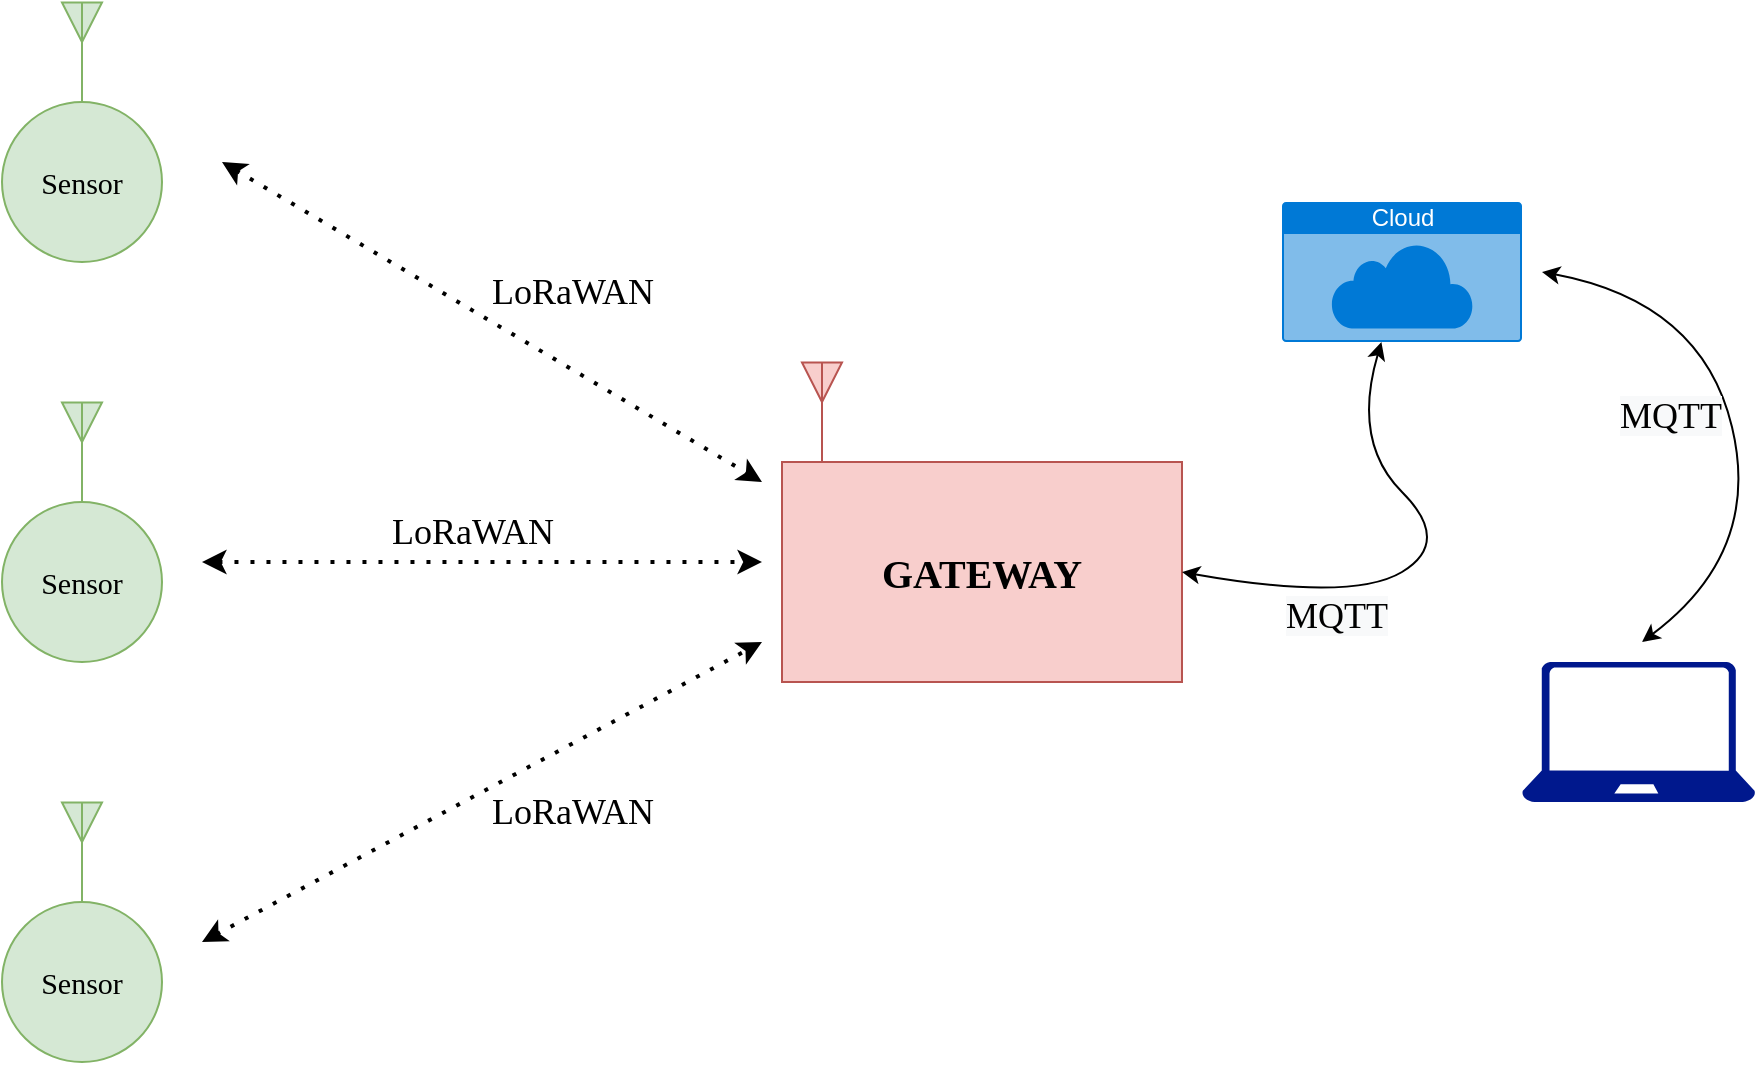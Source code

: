<mxfile version="14.2.4" type="github" pages="3">
  <diagram id="m4r_sEA798e7vU3h49Gg" name="System">
    <mxGraphModel dx="1358" dy="802" grid="1" gridSize="10" guides="1" tooltips="1" connect="1" arrows="1" fold="1" page="1" pageScale="1" pageWidth="1100" pageHeight="850" math="0" shadow="0">
      <root>
        <mxCell id="0" />
        <mxCell id="1" parent="0" />
        <mxCell id="t5k42LL-5QC9sisi8yzs-1" value="Sensor" style="ellipse;whiteSpace=wrap;html=1;aspect=fixed;fillColor=#d5e8d4;strokeColor=#82b366;fontFamily=Verdana;fontSize=15;" parent="1" vertex="1">
          <mxGeometry x="130" y="130" width="80" height="80" as="geometry" />
        </mxCell>
        <mxCell id="t5k42LL-5QC9sisi8yzs-2" value="" style="verticalLabelPosition=bottom;shadow=0;dashed=0;align=center;html=1;verticalAlign=top;shape=mxgraph.electrical.radio.aerial_-_antenna_2;fillColor=#d5e8d4;strokeColor=#82b366;fontFamily=Verdana;" parent="1" vertex="1">
          <mxGeometry x="160" y="80" width="20" height="50" as="geometry" />
        </mxCell>
        <mxCell id="t5k42LL-5QC9sisi8yzs-4" value="Sensor" style="ellipse;whiteSpace=wrap;html=1;aspect=fixed;fillColor=#d5e8d4;strokeColor=#82b366;fontFamily=Verdana;fontSize=15;" parent="1" vertex="1">
          <mxGeometry x="130" y="330" width="80" height="80" as="geometry" />
        </mxCell>
        <mxCell id="t5k42LL-5QC9sisi8yzs-5" value="" style="verticalLabelPosition=bottom;shadow=0;dashed=0;align=center;html=1;verticalAlign=top;shape=mxgraph.electrical.radio.aerial_-_antenna_2;fillColor=#d5e8d4;strokeColor=#82b366;fontFamily=Verdana;" parent="1" vertex="1">
          <mxGeometry x="160" y="280" width="20" height="50" as="geometry" />
        </mxCell>
        <mxCell id="t5k42LL-5QC9sisi8yzs-6" value="Sensor" style="ellipse;whiteSpace=wrap;html=1;aspect=fixed;fillColor=#d5e8d4;strokeColor=#82b366;fontFamily=Verdana;fontSize=15;" parent="1" vertex="1">
          <mxGeometry x="130" y="530" width="80" height="80" as="geometry" />
        </mxCell>
        <mxCell id="t5k42LL-5QC9sisi8yzs-7" value="" style="verticalLabelPosition=bottom;shadow=0;dashed=0;align=center;html=1;verticalAlign=top;shape=mxgraph.electrical.radio.aerial_-_antenna_2;fillColor=#d5e8d4;strokeColor=#82b366;fontFamily=Verdana;" parent="1" vertex="1">
          <mxGeometry x="160" y="480" width="20" height="50" as="geometry" />
        </mxCell>
        <mxCell id="t5k42LL-5QC9sisi8yzs-8" value="" style="endArrow=classic;startArrow=classic;dashed=1;html=1;dashPattern=1 3;strokeWidth=2;fontFamily=Verdana;" parent="1" edge="1">
          <mxGeometry width="50" height="50" relative="1" as="geometry">
            <mxPoint x="230" y="550" as="sourcePoint" />
            <mxPoint x="510" y="400" as="targetPoint" />
          </mxGeometry>
        </mxCell>
        <mxCell id="t5k42LL-5QC9sisi8yzs-9" value="GATEWAY" style="rounded=0;whiteSpace=wrap;html=1;fillColor=#f8cecc;strokeColor=#b85450;fontFamily=Verdana;fontStyle=1;fontSize=20;" parent="1" vertex="1">
          <mxGeometry x="520" y="310" width="200" height="110" as="geometry" />
        </mxCell>
        <mxCell id="t5k42LL-5QC9sisi8yzs-12" value="" style="endArrow=classic;startArrow=classic;dashed=1;html=1;dashPattern=1 3;strokeWidth=2;fontFamily=Verdana;" parent="1" edge="1">
          <mxGeometry width="50" height="50" relative="1" as="geometry">
            <mxPoint x="230" y="360" as="sourcePoint" />
            <mxPoint x="510" y="360" as="targetPoint" />
          </mxGeometry>
        </mxCell>
        <mxCell id="t5k42LL-5QC9sisi8yzs-13" value="" style="endArrow=classic;startArrow=classic;dashed=1;html=1;dashPattern=1 3;strokeWidth=2;fontFamily=Verdana;" parent="1" edge="1">
          <mxGeometry width="50" height="50" relative="1" as="geometry">
            <mxPoint x="240" y="160" as="sourcePoint" />
            <mxPoint x="510" y="320" as="targetPoint" />
          </mxGeometry>
        </mxCell>
        <mxCell id="t5k42LL-5QC9sisi8yzs-14" value="" style="verticalLabelPosition=bottom;shadow=0;dashed=0;align=center;html=1;verticalAlign=top;shape=mxgraph.electrical.radio.aerial_-_antenna_2;fillColor=#f8cecc;strokeColor=#b85450;fontFamily=Verdana;" parent="1" vertex="1">
          <mxGeometry x="530" y="260" width="20" height="50" as="geometry" />
        </mxCell>
        <mxCell id="t5k42LL-5QC9sisi8yzs-15" value="Cloud" style="html=1;strokeColor=none;fillColor=#0079D6;labelPosition=center;verticalLabelPosition=middle;verticalAlign=top;align=center;fontSize=12;outlineConnect=0;spacingTop=-6;fontColor=#FFFFFF;shape=mxgraph.sitemap.cloud;" parent="1" vertex="1">
          <mxGeometry x="770" y="180" width="120" height="70" as="geometry" />
        </mxCell>
        <mxCell id="t5k42LL-5QC9sisi8yzs-20" value="" style="curved=1;startArrow=classic;endArrow=classic;html=1;fontFamily=Verdana;fontSize=20;exitX=1;exitY=0.5;exitDx=0;exitDy=0;" parent="1" source="t5k42LL-5QC9sisi8yzs-9" target="t5k42LL-5QC9sisi8yzs-15" edge="1">
          <mxGeometry width="50" height="50" relative="1" as="geometry">
            <mxPoint x="805" y="350" as="sourcePoint" />
            <mxPoint x="855" y="300" as="targetPoint" />
            <Array as="points">
              <mxPoint x="805" y="380" />
              <mxPoint x="855" y="350" />
              <mxPoint x="805" y="300" />
            </Array>
          </mxGeometry>
        </mxCell>
        <mxCell id="t5k42LL-5QC9sisi8yzs-21" value="" style="aspect=fixed;pointerEvents=1;shadow=0;dashed=0;html=1;strokeColor=none;labelPosition=center;verticalLabelPosition=bottom;verticalAlign=top;align=center;fillColor=#00188D;shape=mxgraph.azure.laptop;fontFamily=Verdana;fontSize=20;" parent="1" vertex="1">
          <mxGeometry x="890" y="410" width="116.67" height="70" as="geometry" />
        </mxCell>
        <mxCell id="t5k42LL-5QC9sisi8yzs-23" value="" style="curved=1;startArrow=classic;endArrow=classic;html=1;fontFamily=Verdana;fontSize=20;exitX=1;exitY=0.5;exitDx=0;exitDy=0;" parent="1" edge="1">
          <mxGeometry width="50" height="50" relative="1" as="geometry">
            <mxPoint x="900" y="215" as="sourcePoint" />
            <mxPoint x="950" y="400" as="targetPoint" />
            <Array as="points">
              <mxPoint x="980" y="230" />
              <mxPoint x="1010" y="355" />
            </Array>
          </mxGeometry>
        </mxCell>
        <mxCell id="m-tvzew7bGLqmix7xytl-1" value="LoRaWAN" style="text;html=1;align=center;verticalAlign=middle;resizable=0;points=[];autosize=1;fontSize=18;fontFamily=Tahoma;" parent="1" vertex="1">
          <mxGeometry x="370" y="210" width="90" height="30" as="geometry" />
        </mxCell>
        <mxCell id="m-tvzew7bGLqmix7xytl-2" value="LoRaWAN" style="text;html=1;align=center;verticalAlign=middle;resizable=0;points=[];autosize=1;fontSize=18;fontFamily=Tahoma;" parent="1" vertex="1">
          <mxGeometry x="320" y="330" width="90" height="30" as="geometry" />
        </mxCell>
        <mxCell id="m-tvzew7bGLqmix7xytl-3" value="LoRaWAN" style="text;html=1;align=center;verticalAlign=middle;resizable=0;points=[];autosize=1;fontSize=18;fontFamily=Tahoma;" parent="1" vertex="1">
          <mxGeometry x="370" y="470" width="90" height="30" as="geometry" />
        </mxCell>
        <mxCell id="m-tvzew7bGLqmix7xytl-4" value="&lt;span style=&quot;color: rgb(0 , 0 , 0) ; font-family: &amp;#34;tahoma&amp;#34; ; font-size: 18px ; font-style: normal ; font-weight: 400 ; letter-spacing: normal ; text-align: center ; text-indent: 0px ; text-transform: none ; word-spacing: 0px ; background-color: rgb(248 , 249 , 250) ; display: inline ; float: none&quot;&gt;MQTT&lt;/span&gt;" style="text;whiteSpace=wrap;html=1;fontSize=18;fontFamily=Tahoma;" parent="1" vertex="1">
          <mxGeometry x="770" y="370" width="50" height="40" as="geometry" />
        </mxCell>
        <mxCell id="m-tvzew7bGLqmix7xytl-5" value="&lt;span style=&quot;color: rgb(0 , 0 , 0) ; font-family: &amp;#34;tahoma&amp;#34; ; font-size: 18px ; font-style: normal ; font-weight: 400 ; letter-spacing: normal ; text-align: center ; text-indent: 0px ; text-transform: none ; word-spacing: 0px ; background-color: rgb(248 , 249 , 250) ; display: inline ; float: none&quot;&gt;MQTT&lt;/span&gt;" style="text;whiteSpace=wrap;html=1;fontSize=18;fontFamily=Tahoma;" parent="1" vertex="1">
          <mxGeometry x="936.67" y="270" width="70" height="40" as="geometry" />
        </mxCell>
      </root>
    </mxGraphModel>
  </diagram>
  <diagram id="1dkYvzUZAHeNj6WJ2EU7" name="Diagram">
    <mxGraphModel dx="1358" dy="802" grid="1" gridSize="10" guides="1" tooltips="1" connect="1" arrows="1" fold="1" page="1" pageScale="1" pageWidth="1100" pageHeight="850" math="0" shadow="0">
      <root>
        <mxCell id="bRMiimdupq7TckoHGlwF-0" />
        <mxCell id="bRMiimdupq7TckoHGlwF-1" parent="bRMiimdupq7TckoHGlwF-0" />
        <mxCell id="-0ehFKFqQtntBKdNgeu4-0" value="" style="rounded=0;whiteSpace=wrap;html=1;fontFamily=Verdana;fontSize=20;" parent="bRMiimdupq7TckoHGlwF-1" vertex="1">
          <mxGeometry x="360" y="81" width="280" height="160" as="geometry" />
        </mxCell>
        <mxCell id="-0ehFKFqQtntBKdNgeu4-2" value="" style="verticalLabelPosition=bottom;html=1;fillColor=#6ABD46;strokeColor=#ffffff;verticalAlign=top;align=center;points=[[0.085,0.085,0],[0.915,0.085,0],[0.915,0.915,0],[0.085,0.915,0],[0.25,0,0],[0.5,0,0],[0.75,0,0],[1,0.25,0],[1,0.5,0],[1,0.75,0],[0.75,1,0],[0.5,1,0],[0.25,1,0],[0,0.75,0],[0,0.5,0],[0,0.25,0]];pointerEvents=1;shape=mxgraph.cisco_safe.compositeIcon;bgIcon=mxgraph.cisco_safe.architecture.generic_appliance;resIcon=mxgraph.cisco_safe.architecture.sensor;fontFamily=Verdana;fontSize=20;" parent="bRMiimdupq7TckoHGlwF-1" vertex="1">
          <mxGeometry x="390" y="131" width="50" height="50" as="geometry" />
        </mxCell>
        <mxCell id="So2Mmw1_briFY-kRoUgE-0" value="" style="html=1;verticalLabelPosition=bottom;align=center;labelBackgroundColor=#ffffff;verticalAlign=top;strokeWidth=2;strokeColor=#0080F0;shadow=0;dashed=0;shape=mxgraph.ios7.icons.microphone;" parent="bRMiimdupq7TckoHGlwF-1" vertex="1">
          <mxGeometry x="460" y="141" width="20" height="30" as="geometry" />
        </mxCell>
        <mxCell id="So2Mmw1_briFY-kRoUgE-2" value="" style="html=1;verticalLabelPosition=bottom;align=center;labelBackgroundColor=#ffffff;verticalAlign=top;strokeWidth=2;strokeColor=#0080F0;shadow=0;dashed=0;shape=mxgraph.ios7.icons.gauge;" parent="bRMiimdupq7TckoHGlwF-1" vertex="1">
          <mxGeometry x="520" y="140" width="32.4" height="31.5" as="geometry" />
        </mxCell>
        <mxCell id="QDc5C8mXyDJ9SpvzK5a1-0" value="" style="verticalLabelPosition=bottom;shadow=0;dashed=0;align=center;html=1;verticalAlign=top;shape=mxgraph.electrical.radio.aerial_-_antenna_2;" parent="bRMiimdupq7TckoHGlwF-1" vertex="1">
          <mxGeometry x="595.5" y="40" width="19" height="50" as="geometry" />
        </mxCell>
        <mxCell id="QDc5C8mXyDJ9SpvzK5a1-1" value="SENSORs" style="text;html=1;strokeColor=none;fillColor=none;align=center;verticalAlign=middle;whiteSpace=wrap;rounded=0;fontFamily=Tahoma;fontSize=18;" parent="bRMiimdupq7TckoHGlwF-1" vertex="1">
          <mxGeometry x="460" y="201" width="40" height="20" as="geometry" />
        </mxCell>
        <mxCell id="QDc5C8mXyDJ9SpvzK5a1-3" value="" style="image;html=1;image=img/lib/clip_art/general/Battery_allstates_128x128.png;fontFamily=Tahoma;fontSize=18;" parent="bRMiimdupq7TckoHGlwF-1" vertex="1">
          <mxGeometry x="580" y="171" width="50" height="65" as="geometry" />
        </mxCell>
        <mxCell id="QDc5C8mXyDJ9SpvzK5a1-4" value="RF" style="whiteSpace=wrap;html=1;aspect=fixed;fontFamily=Tahoma;fontSize=18;" parent="bRMiimdupq7TckoHGlwF-1" vertex="1">
          <mxGeometry x="580" y="90" width="50" height="50" as="geometry" />
        </mxCell>
        <mxCell id="QDc5C8mXyDJ9SpvzK5a1-5" value="" style="rounded=0;whiteSpace=wrap;html=1;fontFamily=Tahoma;fontSize=18;strokeWidth=2;" parent="bRMiimdupq7TckoHGlwF-1" vertex="1">
          <mxGeometry x="280" y="400" width="480" height="280" as="geometry" />
        </mxCell>
        <mxCell id="QDc5C8mXyDJ9SpvzK5a1-6" value="" style="verticalLabelPosition=bottom;shadow=0;dashed=0;align=center;html=1;verticalAlign=top;shape=mxgraph.electrical.radio.aerial_-_antenna_2;strokeWidth=2;" parent="bRMiimdupq7TckoHGlwF-1" vertex="1">
          <mxGeometry x="305.5" y="360" width="19" height="50" as="geometry" />
        </mxCell>
        <mxCell id="QDc5C8mXyDJ9SpvzK5a1-7" value="RF" style="whiteSpace=wrap;html=1;aspect=fixed;fontFamily=Tahoma;fontSize=18;strokeWidth=2;" parent="bRMiimdupq7TckoHGlwF-1" vertex="1">
          <mxGeometry x="290" y="410" width="50" height="50" as="geometry" />
        </mxCell>
        <mxCell id="QDc5C8mXyDJ9SpvzK5a1-8" value="" style="html=1;verticalLabelPosition=bottom;align=center;labelBackgroundColor=#ffffff;verticalAlign=top;strokeWidth=2;strokeColor=#0080F0;shadow=0;dashed=0;shape=mxgraph.ios7.icons.wifi;pointerEvents=1;fontFamily=Tahoma;fontSize=18;" parent="bRMiimdupq7TckoHGlwF-1" vertex="1">
          <mxGeometry x="390" y="415" width="50" height="40" as="geometry" />
        </mxCell>
        <mxCell id="QDc5C8mXyDJ9SpvzK5a1-9" value="" style="pointerEvents=1;shadow=0;dashed=0;html=1;strokeColor=none;fillColor=#434445;aspect=fixed;labelPosition=center;verticalLabelPosition=bottom;verticalAlign=top;align=center;outlineConnect=0;shape=mxgraph.vvd.ethernet_port;fontFamily=Tahoma;fontSize=18;strokeWidth=2;" parent="bRMiimdupq7TckoHGlwF-1" vertex="1">
          <mxGeometry x="700" y="560" width="50" height="50" as="geometry" />
        </mxCell>
        <mxCell id="QDc5C8mXyDJ9SpvzK5a1-10" value="Embedded Computer&lt;br&gt;(Linux)" style="rounded=0;whiteSpace=wrap;html=1;fontFamily=Tahoma;fontSize=18;strokeWidth=2;" parent="bRMiimdupq7TckoHGlwF-1" vertex="1">
          <mxGeometry x="410" y="480" width="260" height="130" as="geometry" />
        </mxCell>
      </root>
    </mxGraphModel>
  </diagram>
  <diagram id="NtSfDwWLONgGr8NjQML-" name="Node">
    <mxGraphModel dx="776" dy="458" grid="1" gridSize="10" guides="1" tooltips="1" connect="1" arrows="1" fold="1" page="1" pageScale="1" pageWidth="1100" pageHeight="850" math="0" shadow="0">
      <root>
        <mxCell id="XuO_jmkh6VdgQPBUojjF-0" />
        <mxCell id="XuO_jmkh6VdgQPBUojjF-1" parent="XuO_jmkh6VdgQPBUojjF-0" />
        <mxCell id="XuO_jmkh6VdgQPBUojjF-3" value="" style="verticalLabelPosition=bottom;html=1;fillColor=#6ABD46;strokeColor=#ffffff;verticalAlign=top;align=center;points=[[0.085,0.085,0],[0.915,0.085,0],[0.915,0.915,0],[0.085,0.915,0],[0.25,0,0],[0.5,0,0],[0.75,0,0],[1,0.25,0],[1,0.5,0],[1,0.75,0],[0.75,1,0],[0.5,1,0],[0.25,1,0],[0,0.75,0],[0,0.5,0],[0,0.25,0]];pointerEvents=1;shape=mxgraph.cisco_safe.compositeIcon;bgIcon=mxgraph.cisco_safe.architecture.generic_appliance;resIcon=mxgraph.cisco_safe.architecture.sensor;fontFamily=Verdana;fontSize=20;" vertex="1" parent="XuO_jmkh6VdgQPBUojjF-1">
          <mxGeometry x="280" y="240" width="50" height="50" as="geometry" />
        </mxCell>
        <mxCell id="XuO_jmkh6VdgQPBUojjF-4" value="" style="html=1;verticalLabelPosition=bottom;align=center;labelBackgroundColor=#ffffff;verticalAlign=top;strokeWidth=2;strokeColor=#0080F0;shadow=0;dashed=0;shape=mxgraph.ios7.icons.microphone;" vertex="1" parent="XuO_jmkh6VdgQPBUojjF-1">
          <mxGeometry x="295" y="310" width="20" height="30" as="geometry" />
        </mxCell>
        <mxCell id="XuO_jmkh6VdgQPBUojjF-5" value="" style="html=1;verticalLabelPosition=bottom;align=center;labelBackgroundColor=#ffffff;verticalAlign=top;strokeWidth=2;strokeColor=#0080F0;shadow=0;dashed=0;shape=mxgraph.ios7.icons.gauge;" vertex="1" parent="XuO_jmkh6VdgQPBUojjF-1">
          <mxGeometry x="287.6" y="358.5" width="32.4" height="31.5" as="geometry" />
        </mxCell>
        <mxCell id="XuO_jmkh6VdgQPBUojjF-6" value="" style="verticalLabelPosition=bottom;shadow=0;dashed=0;align=center;html=1;verticalAlign=top;shape=mxgraph.electrical.radio.aerial_-_antenna_2;" vertex="1" parent="XuO_jmkh6VdgQPBUojjF-1">
          <mxGeometry x="565.5" y="200" width="19" height="50" as="geometry" />
        </mxCell>
        <mxCell id="XuO_jmkh6VdgQPBUojjF-7" value="SENSORs" style="text;html=1;strokeColor=none;fillColor=none;align=center;verticalAlign=middle;whiteSpace=wrap;rounded=0;fontFamily=Tahoma;fontSize=18;" vertex="1" parent="XuO_jmkh6VdgQPBUojjF-1">
          <mxGeometry x="295" y="200" width="40" height="20" as="geometry" />
        </mxCell>
        <mxCell id="XuO_jmkh6VdgQPBUojjF-8" value="" style="image;html=1;image=img/lib/clip_art/general/Battery_allstates_128x128.png;fontFamily=Tahoma;fontSize=18;" vertex="1" parent="XuO_jmkh6VdgQPBUojjF-1">
          <mxGeometry x="555" y="340" width="40" height="56" as="geometry" />
        </mxCell>
        <mxCell id="XuO_jmkh6VdgQPBUojjF-9" value="&lt;font style=&quot;font-size: 14px&quot;&gt;RA-02&lt;/font&gt;" style="whiteSpace=wrap;html=1;aspect=fixed;fontFamily=Tahoma;fontSize=18;fillColor=#d5e8d4;strokeColor=#82b366;" vertex="1" parent="XuO_jmkh6VdgQPBUojjF-1">
          <mxGeometry x="550" y="250" width="50" height="50" as="geometry" />
        </mxCell>
        <mxCell id="XuO_jmkh6VdgQPBUojjF-10" value="Low Power MCU" style="rounded=0;whiteSpace=wrap;html=1;fillColor=#dae8fc;strokeColor=#6c8ebf;" vertex="1" parent="XuO_jmkh6VdgQPBUojjF-1">
          <mxGeometry x="400" y="236" width="80" height="160" as="geometry" />
        </mxCell>
        <mxCell id="XuO_jmkh6VdgQPBUojjF-14" value="" style="endArrow=classic;html=1;" edge="1" parent="XuO_jmkh6VdgQPBUojjF-1">
          <mxGeometry width="50" height="50" relative="1" as="geometry">
            <mxPoint x="340" y="260" as="sourcePoint" />
            <mxPoint x="400" y="260" as="targetPoint" />
          </mxGeometry>
        </mxCell>
        <mxCell id="XuO_jmkh6VdgQPBUojjF-15" value="" style="endArrow=classic;html=1;" edge="1" parent="XuO_jmkh6VdgQPBUojjF-1">
          <mxGeometry width="50" height="50" relative="1" as="geometry">
            <mxPoint x="340.0" y="324.86" as="sourcePoint" />
            <mxPoint x="400" y="324.86" as="targetPoint" />
          </mxGeometry>
        </mxCell>
        <mxCell id="XuO_jmkh6VdgQPBUojjF-16" value="" style="endArrow=classic;html=1;" edge="1" parent="XuO_jmkh6VdgQPBUojjF-1">
          <mxGeometry width="50" height="50" relative="1" as="geometry">
            <mxPoint x="340.0" y="380" as="sourcePoint" />
            <mxPoint x="400" y="380" as="targetPoint" />
          </mxGeometry>
        </mxCell>
        <mxCell id="XuO_jmkh6VdgQPBUojjF-17" value="" style="endArrow=classic;startArrow=classic;html=1;entryX=0;entryY=0.6;entryDx=0;entryDy=0;entryPerimeter=0;" edge="1" parent="XuO_jmkh6VdgQPBUojjF-1" target="XuO_jmkh6VdgQPBUojjF-9">
          <mxGeometry width="50" height="50" relative="1" as="geometry">
            <mxPoint x="480" y="280" as="sourcePoint" />
            <mxPoint x="530" y="230" as="targetPoint" />
          </mxGeometry>
        </mxCell>
        <mxCell id="XuO_jmkh6VdgQPBUojjF-18" value="" style="endArrow=classic;html=1;" edge="1" parent="XuO_jmkh6VdgQPBUojjF-1">
          <mxGeometry width="50" height="50" relative="1" as="geometry">
            <mxPoint x="575" y="330" as="sourcePoint" />
            <mxPoint x="575" y="300" as="targetPoint" />
            <Array as="points">
              <mxPoint x="575" y="310" />
            </Array>
          </mxGeometry>
        </mxCell>
        <mxCell id="XuO_jmkh6VdgQPBUojjF-19" value="" style="endArrow=classic;html=1;entryX=0.992;entryY=0.824;entryDx=0;entryDy=0;entryPerimeter=0;" edge="1" parent="XuO_jmkh6VdgQPBUojjF-1" target="XuO_jmkh6VdgQPBUojjF-10">
          <mxGeometry width="50" height="50" relative="1" as="geometry">
            <mxPoint x="555" y="367.86" as="sourcePoint" />
            <mxPoint x="495.0" y="367.86" as="targetPoint" />
          </mxGeometry>
        </mxCell>
      </root>
    </mxGraphModel>
  </diagram>
</mxfile>
